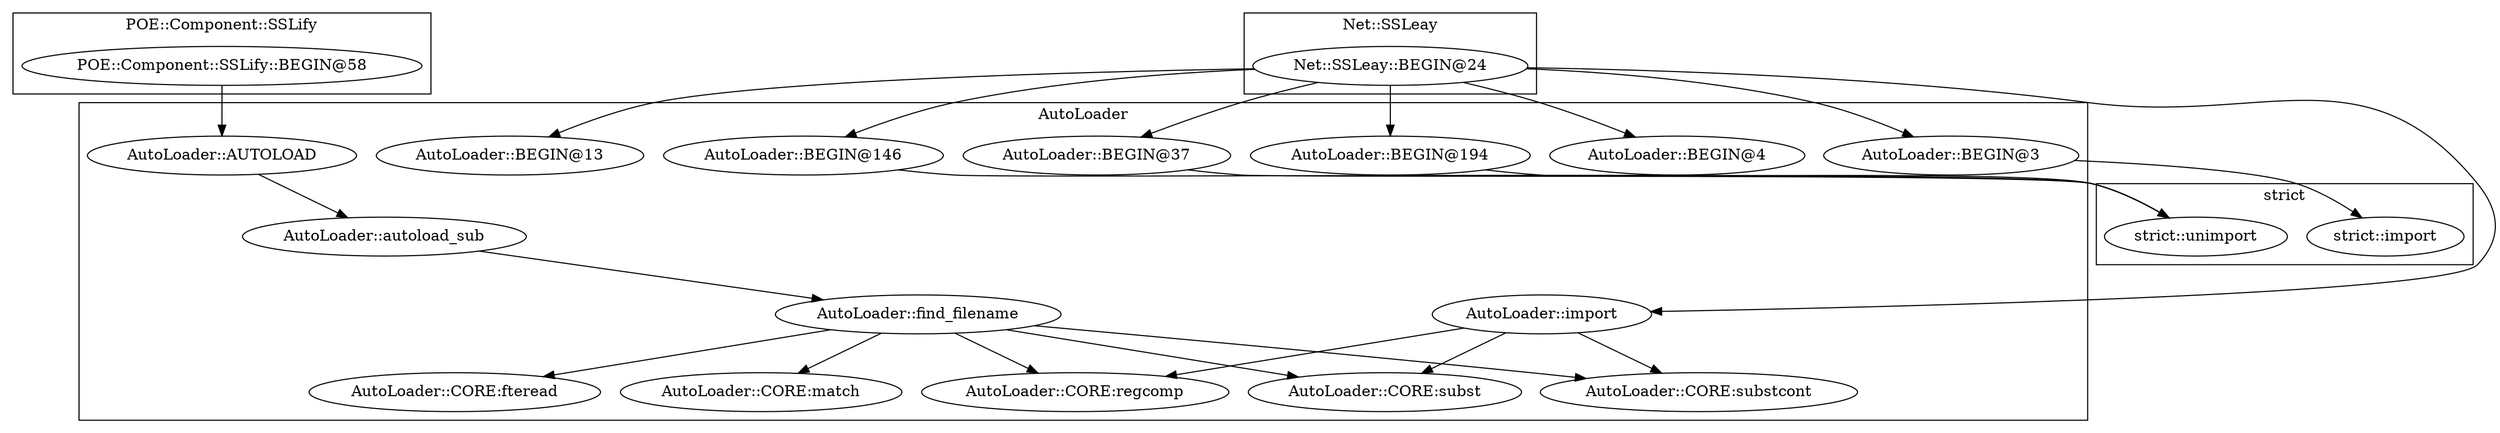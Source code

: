 digraph {
graph [overlap=false]
subgraph cluster_Net_SSLeay {
	label="Net::SSLeay";
	"Net::SSLeay::BEGIN@24";
}
subgraph cluster_strict {
	label="strict";
	"strict::unimport";
	"strict::import";
}
subgraph cluster_POE_Component_SSLify {
	label="POE::Component::SSLify";
	"POE::Component::SSLify::BEGIN@58";
}
subgraph cluster_AutoLoader {
	label="AutoLoader";
	"AutoLoader::BEGIN@13";
	"AutoLoader::BEGIN@3";
	"AutoLoader::import";
	"AutoLoader::CORE:subst";
	"AutoLoader::BEGIN@4";
	"AutoLoader::CORE:fteread";
	"AutoLoader::BEGIN@37";
	"AutoLoader::BEGIN@146";
	"AutoLoader::autoload_sub";
	"AutoLoader::AUTOLOAD";
	"AutoLoader::find_filename";
	"AutoLoader::BEGIN@194";
	"AutoLoader::CORE:substcont";
	"AutoLoader::CORE:match";
	"AutoLoader::CORE:regcomp";
}
"AutoLoader::import" -> "AutoLoader::CORE:regcomp";
"AutoLoader::find_filename" -> "AutoLoader::CORE:regcomp";
"Net::SSLeay::BEGIN@24" -> "AutoLoader::BEGIN@13";
"AutoLoader::find_filename" -> "AutoLoader::CORE:subst";
"AutoLoader::import" -> "AutoLoader::CORE:subst";
"Net::SSLeay::BEGIN@24" -> "AutoLoader::BEGIN@146";
"AutoLoader::find_filename" -> "AutoLoader::CORE:fteread";
"AutoLoader::find_filename" -> "AutoLoader::CORE:match";
"Net::SSLeay::BEGIN@24" -> "AutoLoader::BEGIN@3";
"Net::SSLeay::BEGIN@24" -> "AutoLoader::BEGIN@4";
"AutoLoader::AUTOLOAD" -> "AutoLoader::autoload_sub";
"AutoLoader::import" -> "AutoLoader::CORE:substcont";
"AutoLoader::find_filename" -> "AutoLoader::CORE:substcont";
"Net::SSLeay::BEGIN@24" -> "AutoLoader::BEGIN@37";
"AutoLoader::autoload_sub" -> "AutoLoader::find_filename";
"POE::Component::SSLify::BEGIN@58" -> "AutoLoader::AUTOLOAD";
"Net::SSLeay::BEGIN@24" -> "AutoLoader::import";
"AutoLoader::BEGIN@3" -> "strict::import";
"Net::SSLeay::BEGIN@24" -> "AutoLoader::BEGIN@194";
"AutoLoader::BEGIN@194" -> "strict::unimport";
"AutoLoader::BEGIN@37" -> "strict::unimport";
"AutoLoader::BEGIN@146" -> "strict::unimport";
}
